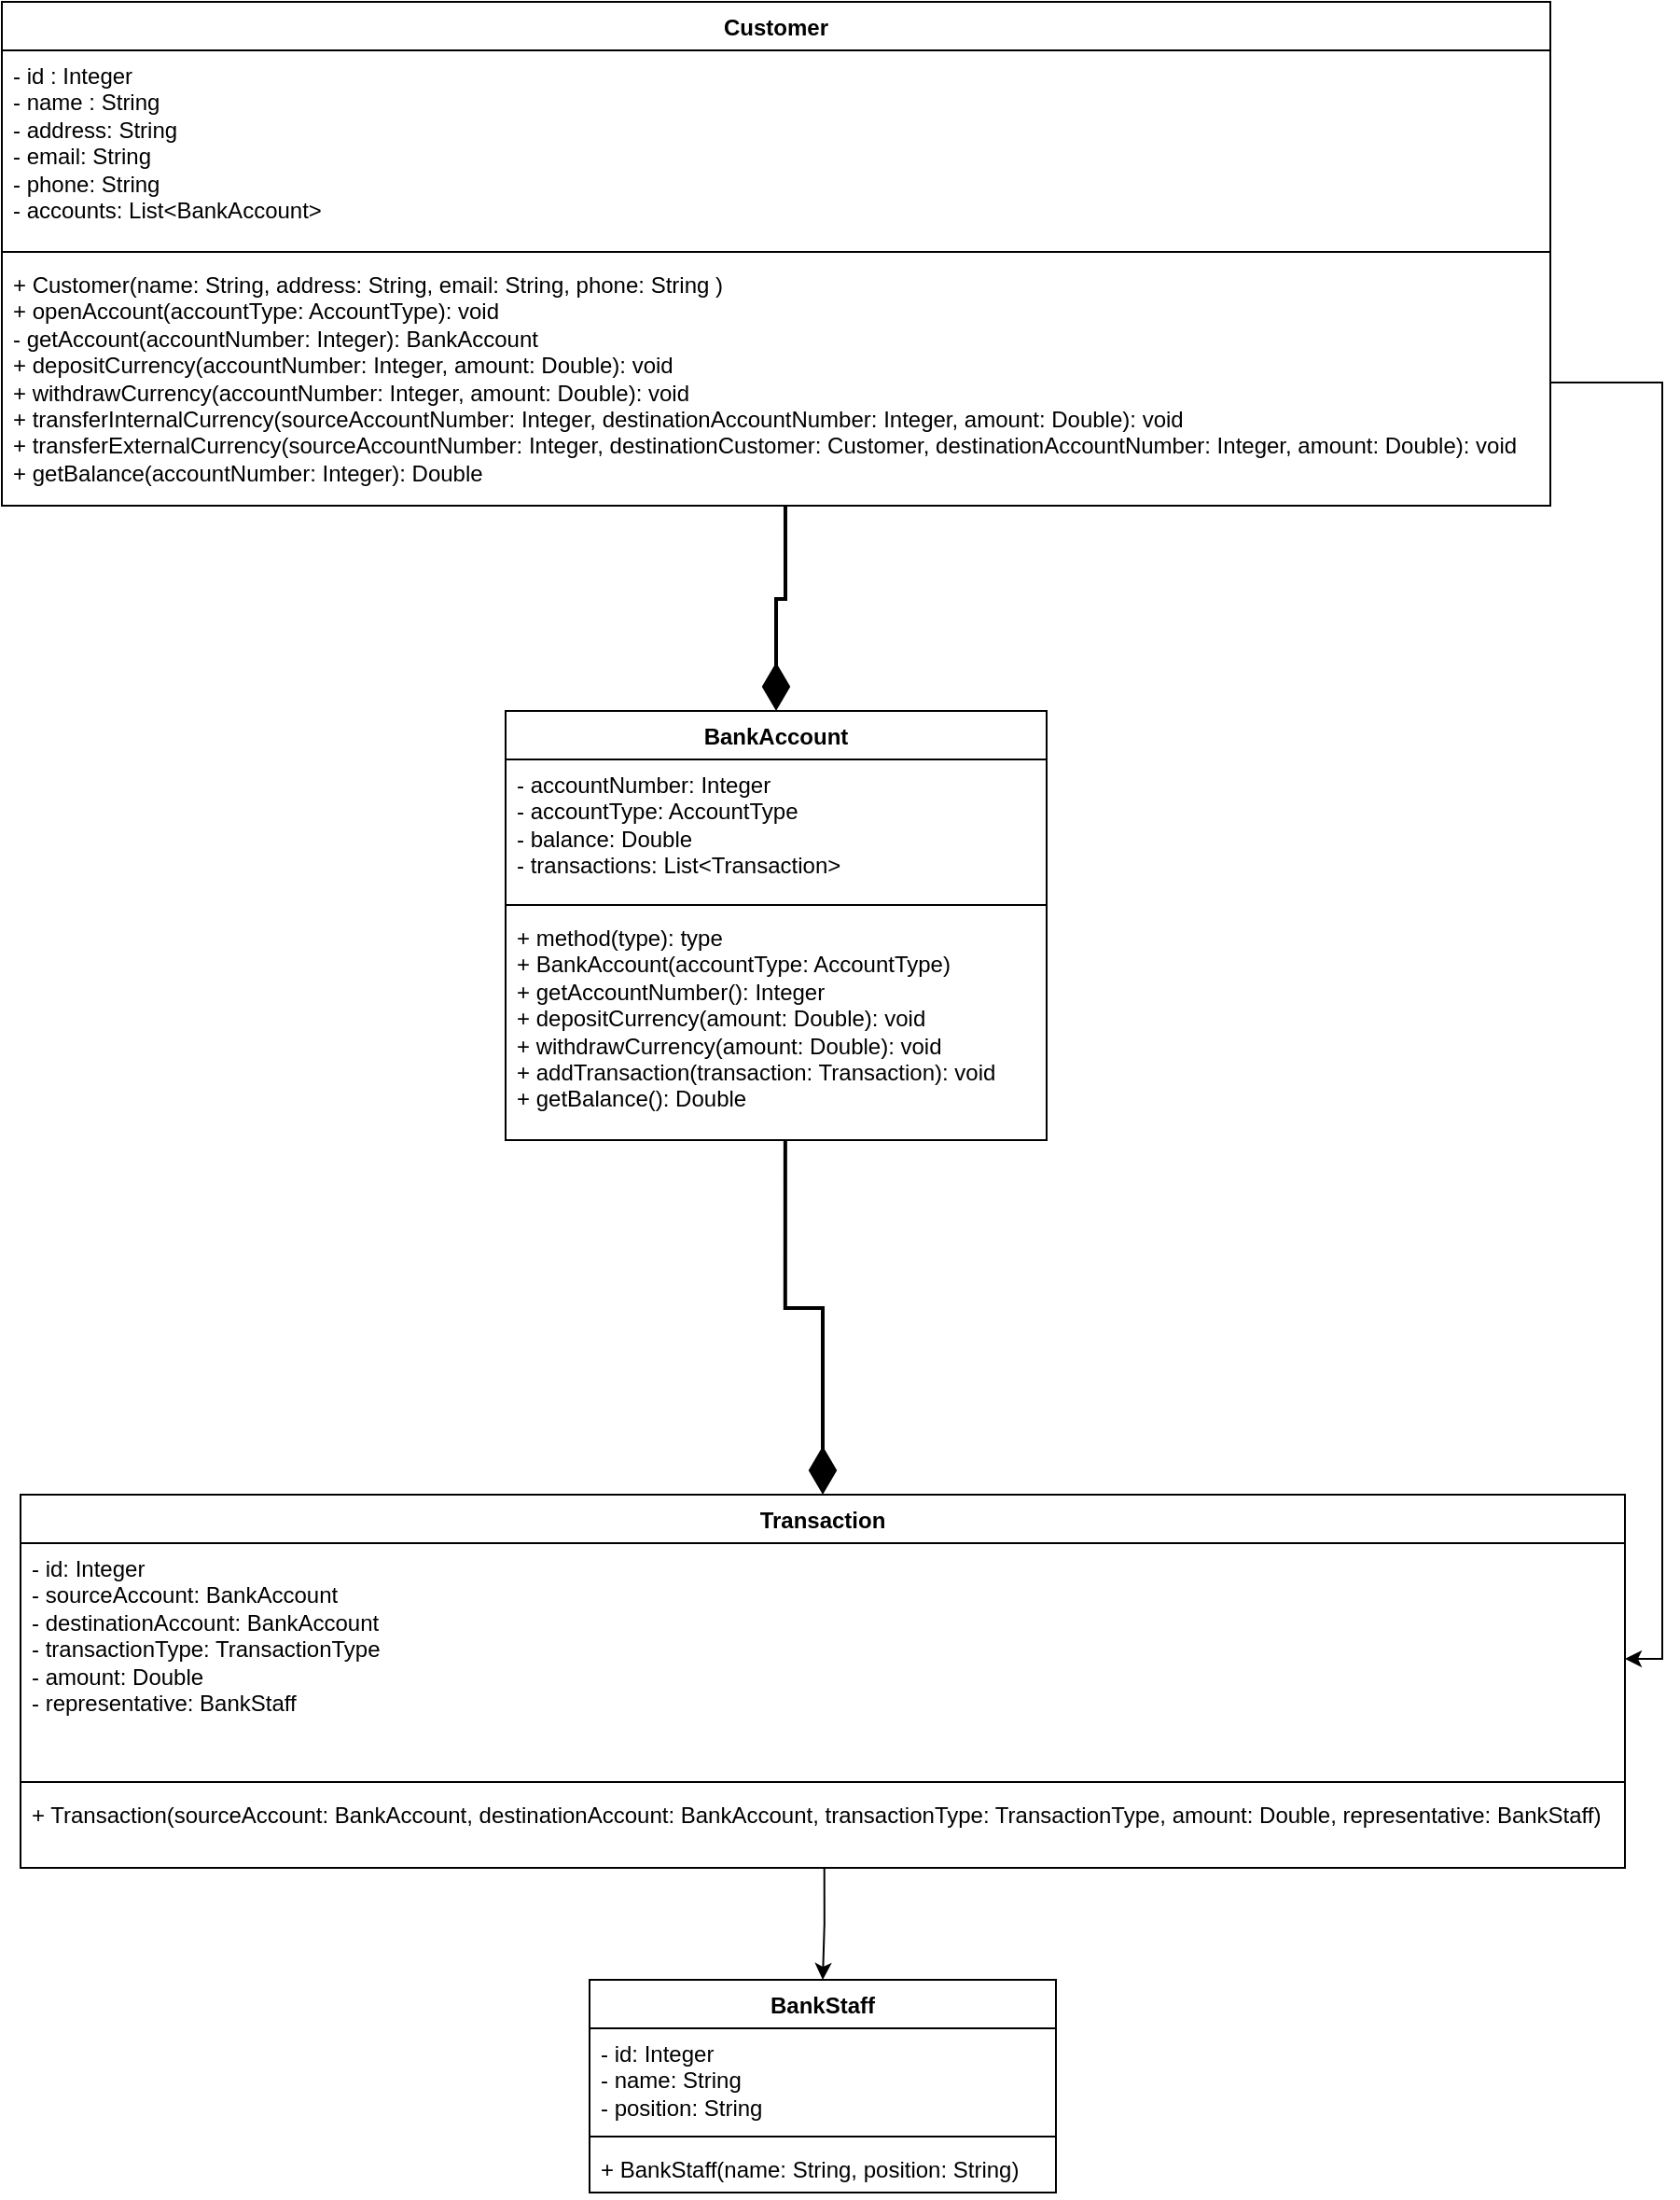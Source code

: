 <mxfile version="21.2.1" type="device">
  <diagram name="Page-1" id="c4acf3e9-155e-7222-9cf6-157b1a14988f">
    <mxGraphModel dx="1850" dy="1618" grid="1" gridSize="10" guides="1" tooltips="1" connect="1" arrows="1" fold="1" page="1" pageScale="1" pageWidth="850" pageHeight="1100" background="none" math="0" shadow="0">
      <root>
        <mxCell id="0" />
        <mxCell id="1" parent="0" />
        <mxCell id="H6D08NlV-c1bFrTaUxoZ-1" value="Customer" style="swimlane;fontStyle=1;align=center;verticalAlign=top;childLayout=stackLayout;horizontal=1;startSize=26;horizontalStack=0;resizeParent=1;resizeParentMax=0;resizeLast=0;collapsible=1;marginBottom=0;whiteSpace=wrap;html=1;" vertex="1" parent="1">
          <mxGeometry x="-770" y="-300" width="830" height="270" as="geometry" />
        </mxCell>
        <mxCell id="H6D08NlV-c1bFrTaUxoZ-2" value="&lt;div&gt;- id : Integer&lt;/div&gt;&lt;div&gt;- name : String&lt;/div&gt;&lt;div&gt;- address: String&lt;/div&gt;&lt;div&gt;- email: String&lt;/div&gt;&lt;div&gt;- phone: String&lt;/div&gt;&lt;div&gt;- accounts: List&amp;lt;BankAccount&amp;gt;&lt;br&gt;&lt;/div&gt;" style="text;strokeColor=none;fillColor=none;align=left;verticalAlign=top;spacingLeft=4;spacingRight=4;overflow=hidden;rotatable=0;points=[[0,0.5],[1,0.5]];portConstraint=eastwest;whiteSpace=wrap;html=1;" vertex="1" parent="H6D08NlV-c1bFrTaUxoZ-1">
          <mxGeometry y="26" width="830" height="104" as="geometry" />
        </mxCell>
        <mxCell id="H6D08NlV-c1bFrTaUxoZ-3" value="" style="line;strokeWidth=1;fillColor=none;align=left;verticalAlign=middle;spacingTop=-1;spacingLeft=3;spacingRight=3;rotatable=0;labelPosition=right;points=[];portConstraint=eastwest;strokeColor=inherit;" vertex="1" parent="H6D08NlV-c1bFrTaUxoZ-1">
          <mxGeometry y="130" width="830" height="8" as="geometry" />
        </mxCell>
        <mxCell id="H6D08NlV-c1bFrTaUxoZ-4" value="&lt;div&gt;+ Customer(name: String, address: String,  email: String, phone: String )&lt;/div&gt;&lt;div&gt;+ openAccount(accountType: AccountType): void&lt;/div&gt;&lt;div&gt;- getAccount(accountNumber: Integer): BankAccount&lt;/div&gt;&lt;div&gt;+ depositCurrency(accountNumber: Integer, amount: Double): void&lt;br&gt;&lt;/div&gt;&lt;div&gt;+ withdrawCurrency(accountNumber: Integer, amount: Double): void&lt;/div&gt;&lt;div&gt;+ transferInternalCurrency(sourceAccountNumber: Integer,  destinationAccountNumber: Integer, amount: Double): void&lt;/div&gt;&lt;div&gt;+ transferExternalCurrency(sourceAccountNumber: Integer, destinationCustomer: Customer, destinationAccountNumber: Integer, amount: Double): void&lt;br&gt;&lt;/div&gt;&lt;div&gt;+ getBalance(accountNumber: Integer): Double&lt;br&gt;&lt;/div&gt;&lt;div&gt;&lt;br&gt;&lt;/div&gt;" style="text;strokeColor=none;fillColor=none;align=left;verticalAlign=top;spacingLeft=4;spacingRight=4;overflow=hidden;rotatable=0;points=[[0,0.5],[1,0.5]];portConstraint=eastwest;whiteSpace=wrap;html=1;" vertex="1" parent="H6D08NlV-c1bFrTaUxoZ-1">
          <mxGeometry y="138" width="830" height="132" as="geometry" />
        </mxCell>
        <mxCell id="H6D08NlV-c1bFrTaUxoZ-5" value="BankAccount" style="swimlane;fontStyle=1;align=center;verticalAlign=top;childLayout=stackLayout;horizontal=1;startSize=26;horizontalStack=0;resizeParent=1;resizeParentMax=0;resizeLast=0;collapsible=1;marginBottom=0;whiteSpace=wrap;html=1;" vertex="1" parent="1">
          <mxGeometry x="-500" y="80" width="290" height="230" as="geometry" />
        </mxCell>
        <mxCell id="H6D08NlV-c1bFrTaUxoZ-6" value="&lt;div&gt;- accountNumber: Integer&lt;/div&gt;&lt;div&gt;- accountType: AccountType&lt;/div&gt;&lt;div&gt;- balance: Double&lt;/div&gt;&lt;div&gt;- transactions: List&amp;lt;Transaction&amp;gt;&lt;br&gt;&lt;/div&gt;" style="text;strokeColor=none;fillColor=none;align=left;verticalAlign=top;spacingLeft=4;spacingRight=4;overflow=hidden;rotatable=0;points=[[0,0.5],[1,0.5]];portConstraint=eastwest;whiteSpace=wrap;html=1;" vertex="1" parent="H6D08NlV-c1bFrTaUxoZ-5">
          <mxGeometry y="26" width="290" height="74" as="geometry" />
        </mxCell>
        <mxCell id="H6D08NlV-c1bFrTaUxoZ-7" value="" style="line;strokeWidth=1;fillColor=none;align=left;verticalAlign=middle;spacingTop=-1;spacingLeft=3;spacingRight=3;rotatable=0;labelPosition=right;points=[];portConstraint=eastwest;strokeColor=inherit;" vertex="1" parent="H6D08NlV-c1bFrTaUxoZ-5">
          <mxGeometry y="100" width="290" height="8" as="geometry" />
        </mxCell>
        <mxCell id="H6D08NlV-c1bFrTaUxoZ-8" value="&lt;div&gt;+ method(type): type&lt;/div&gt;&lt;div&gt;+ BankAccount(accountType: AccountType)&lt;/div&gt;&lt;div&gt;+ getAccountNumber(): Integer&lt;/div&gt;&lt;div&gt;+ depositCurrency(amount: Double): void&lt;br&gt;&lt;/div&gt;&lt;div&gt;+ withdrawCurrency(amount: Double): void&lt;/div&gt;&lt;div&gt;+ addTransaction(transaction: Transaction): void&lt;/div&gt;&lt;div&gt;+ getBalance(): Double&lt;br&gt;&lt;/div&gt;" style="text;strokeColor=none;fillColor=none;align=left;verticalAlign=top;spacingLeft=4;spacingRight=4;overflow=hidden;rotatable=0;points=[[0,0.5],[1,0.5]];portConstraint=eastwest;whiteSpace=wrap;html=1;" vertex="1" parent="H6D08NlV-c1bFrTaUxoZ-5">
          <mxGeometry y="108" width="290" height="122" as="geometry" />
        </mxCell>
        <mxCell id="H6D08NlV-c1bFrTaUxoZ-9" value="Transaction" style="swimlane;fontStyle=1;align=center;verticalAlign=top;childLayout=stackLayout;horizontal=1;startSize=26;horizontalStack=0;resizeParent=1;resizeParentMax=0;resizeLast=0;collapsible=1;marginBottom=0;whiteSpace=wrap;html=1;" vertex="1" parent="1">
          <mxGeometry x="-760" y="500" width="860" height="200" as="geometry" />
        </mxCell>
        <mxCell id="H6D08NlV-c1bFrTaUxoZ-10" value="&lt;div&gt;- id: Integer&lt;/div&gt;&lt;div&gt;- sourceAccount: BankAccount&lt;/div&gt;&lt;div&gt;- destinationAccount: BankAccount&lt;/div&gt;&lt;div&gt;- transactionType: TransactionType&lt;/div&gt;&lt;div&gt;- amount: Double&lt;/div&gt;&lt;div&gt;- representative: BankStaff&lt;br&gt;&lt;/div&gt;&lt;div&gt;&lt;br&gt;&lt;/div&gt;" style="text;strokeColor=none;fillColor=none;align=left;verticalAlign=top;spacingLeft=4;spacingRight=4;overflow=hidden;rotatable=0;points=[[0,0.5],[1,0.5]];portConstraint=eastwest;whiteSpace=wrap;html=1;" vertex="1" parent="H6D08NlV-c1bFrTaUxoZ-9">
          <mxGeometry y="26" width="860" height="124" as="geometry" />
        </mxCell>
        <mxCell id="H6D08NlV-c1bFrTaUxoZ-11" value="" style="line;strokeWidth=1;fillColor=none;align=left;verticalAlign=middle;spacingTop=-1;spacingLeft=3;spacingRight=3;rotatable=0;labelPosition=right;points=[];portConstraint=eastwest;strokeColor=inherit;" vertex="1" parent="H6D08NlV-c1bFrTaUxoZ-9">
          <mxGeometry y="150" width="860" height="8" as="geometry" />
        </mxCell>
        <mxCell id="H6D08NlV-c1bFrTaUxoZ-12" value="&lt;div&gt;+ Transaction(sourceAccount: BankAccount, destinationAccount: BankAccount, transactionType: TransactionType, amount: Double, representative: BankStaff)&lt;br&gt;&lt;/div&gt;" style="text;strokeColor=none;fillColor=none;align=left;verticalAlign=top;spacingLeft=4;spacingRight=4;overflow=hidden;rotatable=0;points=[[0,0.5],[1,0.5]];portConstraint=eastwest;whiteSpace=wrap;html=1;" vertex="1" parent="H6D08NlV-c1bFrTaUxoZ-9">
          <mxGeometry y="158" width="860" height="42" as="geometry" />
        </mxCell>
        <mxCell id="H6D08NlV-c1bFrTaUxoZ-13" value="BankStaff" style="swimlane;fontStyle=1;align=center;verticalAlign=top;childLayout=stackLayout;horizontal=1;startSize=26;horizontalStack=0;resizeParent=1;resizeParentMax=0;resizeLast=0;collapsible=1;marginBottom=0;whiteSpace=wrap;html=1;" vertex="1" parent="1">
          <mxGeometry x="-455" y="760" width="250" height="114" as="geometry" />
        </mxCell>
        <mxCell id="H6D08NlV-c1bFrTaUxoZ-14" value="&lt;div&gt;- id: Integer&lt;/div&gt;&lt;div&gt;- name: String&lt;/div&gt;&lt;div&gt;- position: String&lt;br&gt;&lt;/div&gt;" style="text;strokeColor=none;fillColor=none;align=left;verticalAlign=top;spacingLeft=4;spacingRight=4;overflow=hidden;rotatable=0;points=[[0,0.5],[1,0.5]];portConstraint=eastwest;whiteSpace=wrap;html=1;" vertex="1" parent="H6D08NlV-c1bFrTaUxoZ-13">
          <mxGeometry y="26" width="250" height="54" as="geometry" />
        </mxCell>
        <mxCell id="H6D08NlV-c1bFrTaUxoZ-15" value="" style="line;strokeWidth=1;fillColor=none;align=left;verticalAlign=middle;spacingTop=-1;spacingLeft=3;spacingRight=3;rotatable=0;labelPosition=right;points=[];portConstraint=eastwest;strokeColor=inherit;" vertex="1" parent="H6D08NlV-c1bFrTaUxoZ-13">
          <mxGeometry y="80" width="250" height="8" as="geometry" />
        </mxCell>
        <mxCell id="H6D08NlV-c1bFrTaUxoZ-16" value="+ BankStaff(name: String, position: String)" style="text;strokeColor=none;fillColor=none;align=left;verticalAlign=top;spacingLeft=4;spacingRight=4;overflow=hidden;rotatable=0;points=[[0,0.5],[1,0.5]];portConstraint=eastwest;whiteSpace=wrap;html=1;" vertex="1" parent="H6D08NlV-c1bFrTaUxoZ-13">
          <mxGeometry y="88" width="250" height="26" as="geometry" />
        </mxCell>
        <mxCell id="H6D08NlV-c1bFrTaUxoZ-17" style="edgeStyle=orthogonalEdgeStyle;rounded=0;orthogonalLoop=1;jettySize=auto;html=1;exitX=0.506;exitY=1;exitDx=0;exitDy=0;entryX=0.5;entryY=0;entryDx=0;entryDy=0;endArrow=diamondThin;endFill=1;strokeWidth=2;endSize=20;startSize=13;exitPerimeter=0;" edge="1" parent="1" source="H6D08NlV-c1bFrTaUxoZ-4" target="H6D08NlV-c1bFrTaUxoZ-5">
          <mxGeometry relative="1" as="geometry" />
        </mxCell>
        <mxCell id="H6D08NlV-c1bFrTaUxoZ-18" style="edgeStyle=orthogonalEdgeStyle;rounded=0;orthogonalLoop=1;jettySize=auto;html=1;exitX=0.517;exitY=1;exitDx=0;exitDy=0;entryX=0.5;entryY=0;entryDx=0;entryDy=0;endArrow=diamondThin;endFill=1;strokeWidth=2;endSize=20;startSize=13;exitPerimeter=0;" edge="1" parent="1" source="H6D08NlV-c1bFrTaUxoZ-8" target="H6D08NlV-c1bFrTaUxoZ-9">
          <mxGeometry relative="1" as="geometry">
            <mxPoint x="-370" y="370" as="sourcePoint" />
            <mxPoint x="-535" y="470" as="targetPoint" />
          </mxGeometry>
        </mxCell>
        <mxCell id="H6D08NlV-c1bFrTaUxoZ-19" style="edgeStyle=orthogonalEdgeStyle;rounded=0;orthogonalLoop=1;jettySize=auto;html=1;exitX=1;exitY=0.5;exitDx=0;exitDy=0;entryX=1;entryY=0.5;entryDx=0;entryDy=0;" edge="1" parent="1" source="H6D08NlV-c1bFrTaUxoZ-4" target="H6D08NlV-c1bFrTaUxoZ-10">
          <mxGeometry relative="1" as="geometry" />
        </mxCell>
        <mxCell id="H6D08NlV-c1bFrTaUxoZ-20" style="edgeStyle=orthogonalEdgeStyle;rounded=0;orthogonalLoop=1;jettySize=auto;html=1;exitX=0.501;exitY=1.002;exitDx=0;exitDy=0;entryX=0.5;entryY=0;entryDx=0;entryDy=0;exitPerimeter=0;" edge="1" parent="1" source="H6D08NlV-c1bFrTaUxoZ-12" target="H6D08NlV-c1bFrTaUxoZ-13">
          <mxGeometry relative="1" as="geometry" />
        </mxCell>
      </root>
    </mxGraphModel>
  </diagram>
</mxfile>
